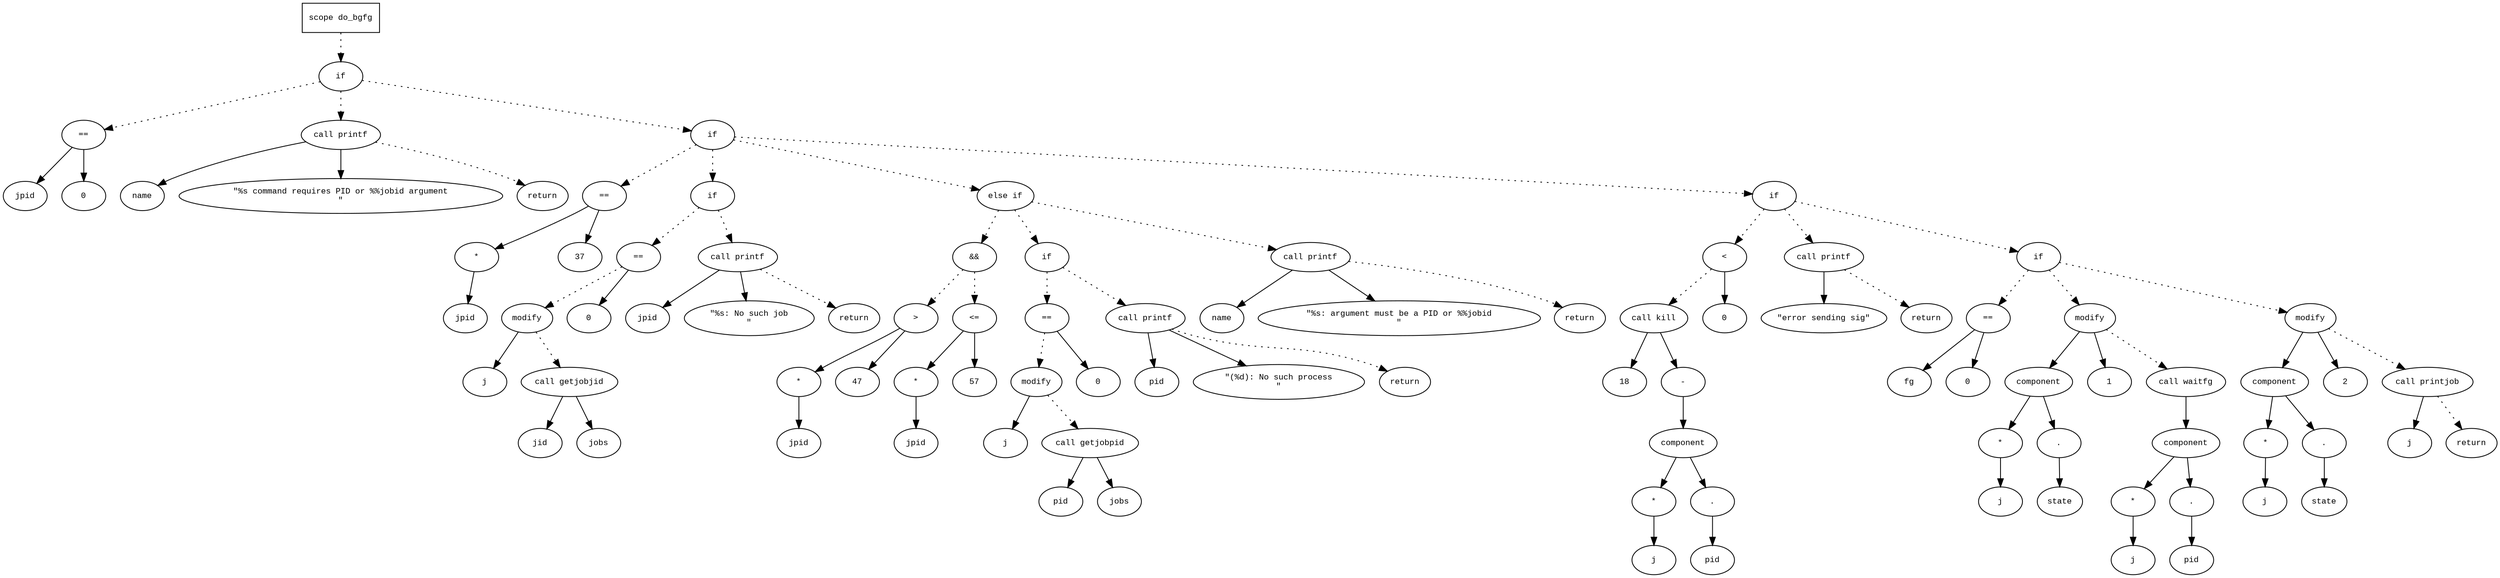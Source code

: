 digraph AST {
  graph [fontname="Times New Roman",fontsize=10];
  node  [fontname="Courier New",fontsize=10];
  edge  [fontname="Times New Roman",fontsize=10];

  node1 [label="scope do_bgfg",shape=box];
  node2 [label="if",shape=ellipse];
  node1 -> node2 [style=dotted];
  node3 [label="==",shape=ellipse];
  node4 [label="jpid",shape=ellipse];
  node3 -> node4;
  node5 [label="0",shape=ellipse];
  node3 -> node5;
  node2 -> node3 [style=dotted];
  node6 [label="call printf",shape=ellipse];
  node7 [label="name",shape=ellipse];
  node6 -> node7;
  node8 [label="\"%s command requires PID or %%jobid argument
\"",shape=ellipse];
  node6 -> node8;
  node2 -> node6 [style=dotted];
  node9 [label="return",shape=ellipse];
  node6 -> node9 [style=dotted];
  node10 [label="if",shape=ellipse];
  node2 -> node10 [style=dotted];
  node11 [label="==",shape=ellipse];
  node12 [label="*",shape=ellipse];
  node13 [label="jpid",shape=ellipse];
  node12 -> node13;
  node11 -> node12;
  node14 [label="37",shape=ellipse];
  node11 -> node14;
  node10 -> node11 [style=dotted];
  node15 [label="if",shape=ellipse];
  node10 -> node15 [style=dotted];
  node16 [label="==",shape=ellipse];
  node17 [label="modify",shape=ellipse];
  node18 [label="j",shape=ellipse];
  node17 -> node18;
  node19 [label="call getjobjid",shape=ellipse];
  node20 [label="jid",shape=ellipse];
  node19 -> node20;
  node21 [label="jobs",shape=ellipse];
  node19 -> node21;
  node17 -> node19 [style=dotted];
  node16 -> node17 [style=dotted];
  node22 [label="0",shape=ellipse];
  node16 -> node22;
  node15 -> node16 [style=dotted];
  node23 [label="call printf",shape=ellipse];
  node24 [label="jpid",shape=ellipse];
  node23 -> node24;
  node25 [label="\"%s: No such job
\"",shape=ellipse];
  node23 -> node25;
  node15 -> node23 [style=dotted];
  node26 [label="return",shape=ellipse];
  node23 -> node26 [style=dotted];
  node27 [label="else if",shape=ellipse];
  node10 -> node27 [style=dotted];
  node28 [label="&&",shape=ellipse];
  node29 [label=">",shape=ellipse];
  node30 [label="*",shape=ellipse];
  node31 [label="jpid",shape=ellipse];
  node30 -> node31;
  node29 -> node30;
  node32 [label="47",shape=ellipse];
  node29 -> node32;
  node28 -> node29 [style=dotted];
  node33 [label="<=",shape=ellipse];
  node34 [label="*",shape=ellipse];
  node35 [label="jpid",shape=ellipse];
  node34 -> node35;
  node33 -> node34;
  node36 [label="57",shape=ellipse];
  node33 -> node36;
  node28 -> node33 [style=dotted];
  node27 -> node28 [style=dotted];
  node37 [label="if",shape=ellipse];
  node27 -> node37 [style=dotted];
  node38 [label="==",shape=ellipse];
  node39 [label="modify",shape=ellipse];
  node40 [label="j",shape=ellipse];
  node39 -> node40;
  node41 [label="call getjobpid",shape=ellipse];
  node42 [label="pid",shape=ellipse];
  node41 -> node42;
  node43 [label="jobs",shape=ellipse];
  node41 -> node43;
  node39 -> node41 [style=dotted];
  node38 -> node39 [style=dotted];
  node44 [label="0",shape=ellipse];
  node38 -> node44;
  node37 -> node38 [style=dotted];
  node45 [label="call printf",shape=ellipse];
  node46 [label="pid",shape=ellipse];
  node45 -> node46;
  node47 [label="\"(%d): No such process
\"",shape=ellipse];
  node45 -> node47;
  node37 -> node45 [style=dotted];
  node48 [label="return",shape=ellipse];
  node45 -> node48 [style=dotted];
  node49 [label="call printf",shape=ellipse];
  node50 [label="name",shape=ellipse];
  node49 -> node50;
  node51 [label="\"%s: argument must be a PID or %%jobid
\"",shape=ellipse];
  node49 -> node51;
  node27 -> node49 [style=dotted];
  node52 [label="return",shape=ellipse];
  node49 -> node52 [style=dotted];
  node53 [label="if",shape=ellipse];
  node10 -> node53 [style=dotted];
  node54 [label="<",shape=ellipse];
  node55 [label="call kill",shape=ellipse];
  node56 [label="18",shape=ellipse];
  node55 -> node56;
  node57 [label="-",shape=ellipse];
  node58 [label="component",shape=ellipse];
  node57 -> node58;
  node59 [label="*",shape=ellipse];
  node60 [label="j",shape=ellipse];
  node59 -> node60;
  node58 -> node59;
  node61 [label=".",shape=ellipse];
  node58 -> node61;
  node62 [label="pid",shape=ellipse];
  node61 -> node62;
  node55 -> node57;
  node54 -> node55 [style=dotted];
  node63 [label="0",shape=ellipse];
  node54 -> node63;
  node53 -> node54 [style=dotted];
  node64 [label="call printf",shape=ellipse];
  node65 [label="\"error sending sig\"",shape=ellipse];
  node64 -> node65;
  node53 -> node64 [style=dotted];
  node66 [label="return",shape=ellipse];
  node64 -> node66 [style=dotted];
  node67 [label="if",shape=ellipse];
  node53 -> node67 [style=dotted];
  node68 [label="==",shape=ellipse];
  node69 [label="fg",shape=ellipse];
  node68 -> node69;
  node70 [label="0",shape=ellipse];
  node68 -> node70;
  node67 -> node68 [style=dotted];
  node71 [label="modify",shape=ellipse];
  node72 [label="component",shape=ellipse];
  node71 -> node72;
  node73 [label="*",shape=ellipse];
  node74 [label="j",shape=ellipse];
  node73 -> node74;
  node72 -> node73;
  node75 [label=".",shape=ellipse];
  node72 -> node75;
  node76 [label="state",shape=ellipse];
  node75 -> node76;
  node77 [label="1",shape=ellipse];
  node71 -> node77;
  node67 -> node71 [style=dotted];
  node78 [label="call waitfg",shape=ellipse];
  node79 [label="component",shape=ellipse];
  node78 -> node79;
  node80 [label="*",shape=ellipse];
  node81 [label="j",shape=ellipse];
  node80 -> node81;
  node79 -> node80;
  node82 [label=".",shape=ellipse];
  node79 -> node82;
  node83 [label="pid",shape=ellipse];
  node82 -> node83;
  node71 -> node78 [style=dotted];
  node84 [label="modify",shape=ellipse];
  node85 [label="component",shape=ellipse];
  node84 -> node85;
  node86 [label="*",shape=ellipse];
  node87 [label="j",shape=ellipse];
  node86 -> node87;
  node85 -> node86;
  node88 [label=".",shape=ellipse];
  node85 -> node88;
  node89 [label="state",shape=ellipse];
  node88 -> node89;
  node90 [label="2",shape=ellipse];
  node84 -> node90;
  node67 -> node84 [style=dotted];
  node91 [label="call printjob",shape=ellipse];
  node92 [label="j",shape=ellipse];
  node91 -> node92;
  node84 -> node91 [style=dotted];
  node93 [label="return",shape=ellipse];
  node91 -> node93 [style=dotted];
} 